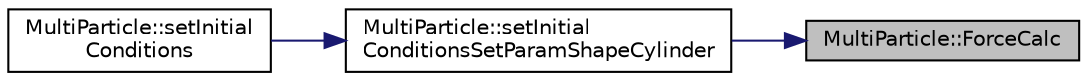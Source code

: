 digraph "MultiParticle::ForceCalc"
{
 // LATEX_PDF_SIZE
  edge [fontname="Helvetica",fontsize="10",labelfontname="Helvetica",labelfontsize="10"];
  node [fontname="Helvetica",fontsize="10",shape=record];
  rankdir="RL";
  Node1 [label="MultiParticle::ForceCalc",height=0.2,width=0.4,color="black", fillcolor="grey75", style="filled", fontcolor="black",tooltip="Calclate force per particles. (各粒子での力とそれを求めるために必要な値を計算する)"];
  Node1 -> Node2 [dir="back",color="midnightblue",fontsize="10",style="solid",fontname="Helvetica"];
  Node2 [label="MultiParticle::setInitial\lConditionsSetParamShapeCylinder",height=0.2,width=0.4,color="black", fillcolor="white", style="filled",URL="$classMultiParticle.html#aa26eed38322c386a7989a674b6de54ee",tooltip="形状がCylinderの場合の初期値を指定する"];
  Node2 -> Node3 [dir="back",color="midnightblue",fontsize="10",style="solid",fontname="Helvetica"];
  Node3 [label="MultiParticle::setInitial\lConditions",height=0.2,width=0.4,color="black", fillcolor="white", style="filled",URL="$classMultiParticle.html#a43e7dad0dcd509e0e5914547c071a49f",tooltip="最初に書く粒子間のパラメータを求める"];
}
